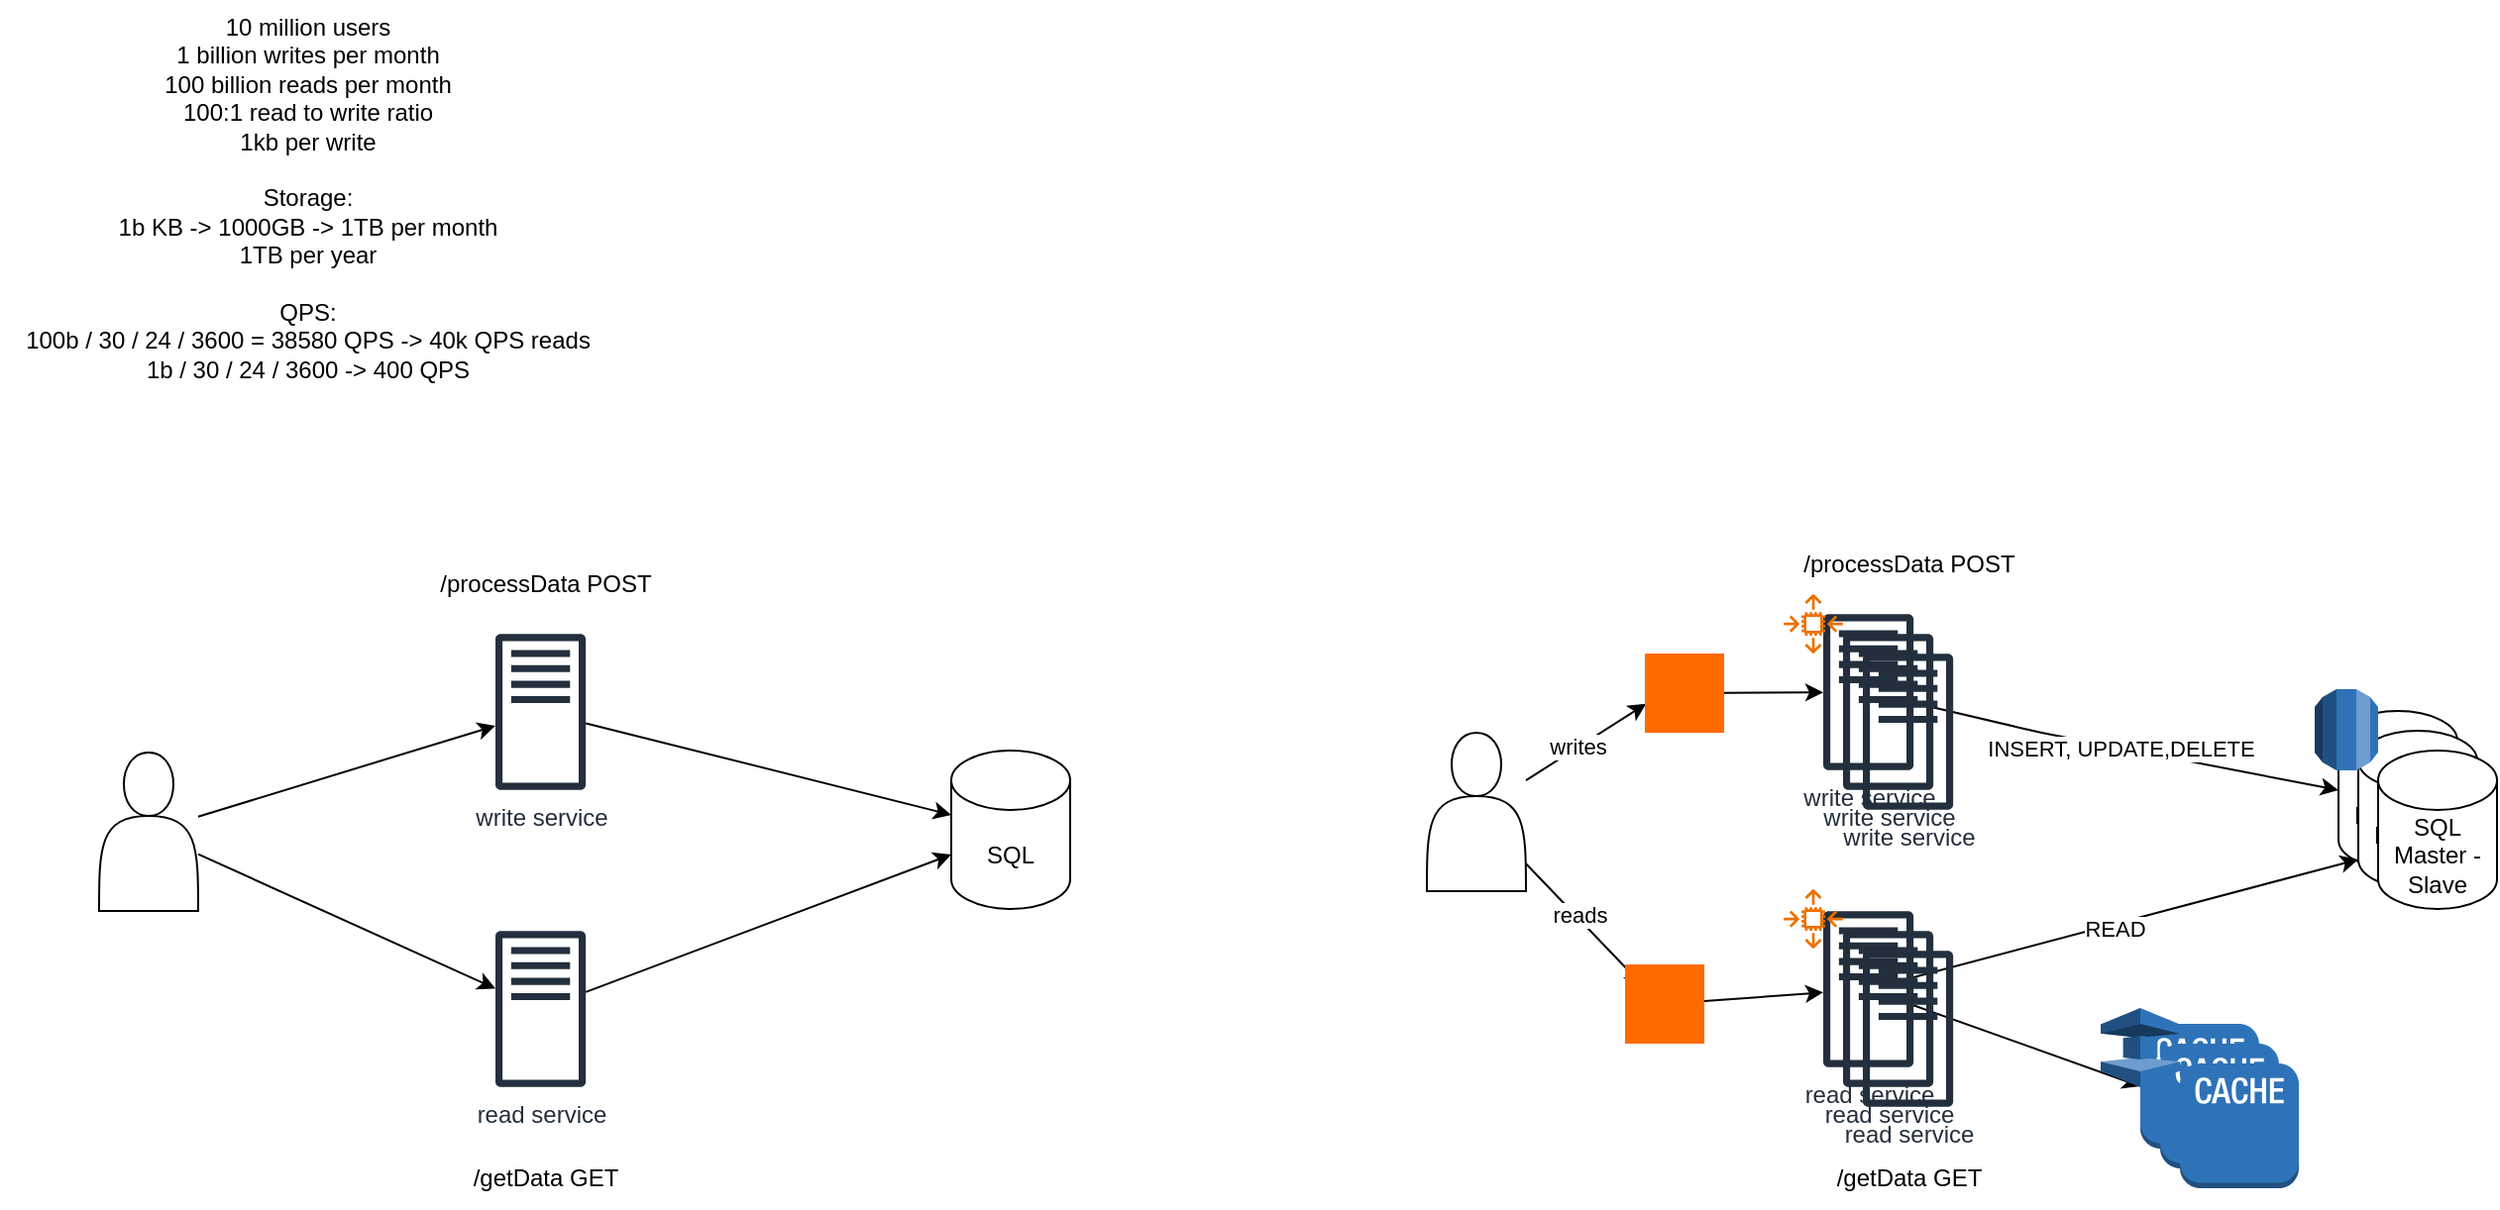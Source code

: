 <mxfile>
    <diagram id="rHdON2VDD3rT1OycfTKl" name="Page-1">
        <mxGraphModel dx="1086" dy="997" grid="1" gridSize="10" guides="1" tooltips="1" connect="1" arrows="1" fold="1" page="1" pageScale="1" pageWidth="850" pageHeight="1100" math="0" shadow="0">
            <root>
                <mxCell id="0"/>
                <mxCell id="1" parent="0"/>
                <mxCell id="2" value="&lt;div&gt;10 million users&lt;/div&gt;&lt;div&gt;1 billion writes per month&lt;/div&gt;&lt;div&gt;100 billion reads per month&lt;/div&gt;&lt;div&gt;100:1 read to write ratio&lt;/div&gt;&lt;div&gt;1kb per write&lt;/div&gt;&lt;div&gt;&lt;br&gt;&lt;/div&gt;&lt;div&gt;Storage:&lt;/div&gt;1b KB -&amp;gt; 1000GB -&amp;gt; 1TB per month&lt;div&gt;1TB per year&lt;/div&gt;&lt;div&gt;&lt;br&gt;&lt;/div&gt;&lt;div&gt;QPS:&lt;/div&gt;&lt;div&gt;100b / 30 / 24 / 3600 =&amp;nbsp;38580 QPS -&amp;gt; 40k QPS reads&lt;/div&gt;&lt;div&gt;1b / 30 / 24 / 3600 -&amp;gt; 400 QPS&lt;/div&gt;" style="text;html=1;align=center;verticalAlign=middle;resizable=0;points=[];autosize=1;strokeColor=none;fillColor=none;" vertex="1" parent="1">
                    <mxGeometry x="30" y="50" width="310" height="200" as="geometry"/>
                </mxCell>
                <mxCell id="8" style="edgeStyle=none;html=1;" edge="1" parent="1" source="4" target="13">
                    <mxGeometry relative="1" as="geometry">
                        <mxPoint x="290" y="469.555" as="targetPoint"/>
                    </mxGeometry>
                </mxCell>
                <mxCell id="14" style="edgeStyle=none;html=1;" edge="1" parent="1" source="4" target="12">
                    <mxGeometry relative="1" as="geometry"/>
                </mxCell>
                <mxCell id="4" value="" style="shape=actor;whiteSpace=wrap;html=1;" vertex="1" parent="1">
                    <mxGeometry x="80" y="430" width="50" height="80" as="geometry"/>
                </mxCell>
                <mxCell id="9" style="edgeStyle=none;html=1;" edge="1" parent="1" source="13" target="7">
                    <mxGeometry relative="1" as="geometry">
                        <mxPoint x="335.58" y="469.45" as="sourcePoint"/>
                    </mxGeometry>
                </mxCell>
                <mxCell id="6" value="/processData POST" style="text;html=1;align=center;verticalAlign=middle;resizable=0;points=[];autosize=1;strokeColor=none;fillColor=none;" vertex="1" parent="1">
                    <mxGeometry x="240" y="330" width="130" height="30" as="geometry"/>
                </mxCell>
                <mxCell id="7" value="SQL" style="shape=cylinder3;whiteSpace=wrap;html=1;boundedLbl=1;backgroundOutline=1;size=15;" vertex="1" parent="1">
                    <mxGeometry x="510" y="429" width="60" height="80" as="geometry"/>
                </mxCell>
                <mxCell id="10" value="/getData GET" style="text;html=1;align=center;verticalAlign=middle;resizable=0;points=[];autosize=1;strokeColor=none;fillColor=none;" vertex="1" parent="1">
                    <mxGeometry x="255" y="630" width="100" height="30" as="geometry"/>
                </mxCell>
                <mxCell id="12" value="read service" style="sketch=0;outlineConnect=0;fontColor=#232F3E;gradientColor=none;fillColor=#232F3D;strokeColor=none;dashed=0;verticalLabelPosition=bottom;verticalAlign=top;align=center;html=1;fontSize=12;fontStyle=0;aspect=fixed;pointerEvents=1;shape=mxgraph.aws4.traditional_server;" vertex="1" parent="1">
                    <mxGeometry x="280" y="520" width="45.58" height="79" as="geometry"/>
                </mxCell>
                <mxCell id="13" value="write service" style="sketch=0;outlineConnect=0;fontColor=#232F3E;gradientColor=none;fillColor=#232F3D;strokeColor=none;dashed=0;verticalLabelPosition=bottom;verticalAlign=top;align=center;html=1;fontSize=12;fontStyle=0;aspect=fixed;pointerEvents=1;shape=mxgraph.aws4.traditional_server;" vertex="1" parent="1">
                    <mxGeometry x="280" y="370" width="45.58" height="79" as="geometry"/>
                </mxCell>
                <mxCell id="15" style="edgeStyle=none;html=1;entryX=0;entryY=0;entryDx=0;entryDy=52.5;entryPerimeter=0;" edge="1" parent="1" source="12" target="7">
                    <mxGeometry relative="1" as="geometry"/>
                </mxCell>
                <mxCell id="16" style="edgeStyle=none;html=1;entryX=0.016;entryY=0.634;entryDx=0;entryDy=0;entryPerimeter=0;" edge="1" parent="1" source="18" target="48">
                    <mxGeometry relative="1" as="geometry">
                        <mxPoint x="840" y="410" as="targetPoint"/>
                    </mxGeometry>
                </mxCell>
                <mxCell id="45" value="writes" style="edgeLabel;html=1;align=center;verticalAlign=middle;resizable=0;points=[];" vertex="1" connectable="0" parent="16">
                    <mxGeometry x="-0.133" y="1" relative="1" as="geometry">
                        <mxPoint as="offset"/>
                    </mxGeometry>
                </mxCell>
                <mxCell id="28" style="edgeStyle=none;html=1;entryX=0.216;entryY=0.259;entryDx=0;entryDy=0;entryPerimeter=0;" edge="1" parent="1" source="18" target="50">
                    <mxGeometry relative="1" as="geometry">
                        <mxPoint x="840" y="500" as="targetPoint"/>
                    </mxGeometry>
                </mxCell>
                <mxCell id="46" value="reads" style="edgeLabel;html=1;align=center;verticalAlign=middle;resizable=0;points=[];" vertex="1" connectable="0" parent="28">
                    <mxGeometry x="-0.13" y="1" relative="1" as="geometry">
                        <mxPoint as="offset"/>
                    </mxGeometry>
                </mxCell>
                <mxCell id="18" value="" style="shape=actor;whiteSpace=wrap;html=1;" vertex="1" parent="1">
                    <mxGeometry x="750" y="420" width="50" height="80" as="geometry"/>
                </mxCell>
                <mxCell id="19" style="edgeStyle=none;html=1;entryX=0;entryY=0.5;entryDx=0;entryDy=0;entryPerimeter=0;" edge="1" parent="1" source="24" target="21">
                    <mxGeometry relative="1" as="geometry">
                        <mxPoint x="1005.58" y="459.45" as="sourcePoint"/>
                        <mxPoint x="1120" y="430" as="targetPoint"/>
                        <Array as="points">
                            <mxPoint x="1060" y="420"/>
                        </Array>
                    </mxGeometry>
                </mxCell>
                <mxCell id="41" value="INSERT, UPDATE,DELETE" style="edgeLabel;html=1;align=center;verticalAlign=middle;resizable=0;points=[];" vertex="1" connectable="0" parent="19">
                    <mxGeometry x="-0.025" relative="1" as="geometry">
                        <mxPoint as="offset"/>
                    </mxGeometry>
                </mxCell>
                <mxCell id="20" value="/processData POST" style="text;html=1;align=center;verticalAlign=middle;resizable=0;points=[];autosize=1;strokeColor=none;fillColor=none;" vertex="1" parent="1">
                    <mxGeometry x="927.79" y="320" width="130" height="30" as="geometry"/>
                </mxCell>
                <mxCell id="21" value="SQL Master - Slave" style="shape=cylinder3;whiteSpace=wrap;html=1;boundedLbl=1;backgroundOutline=1;size=15;" vertex="1" parent="1">
                    <mxGeometry x="1210" y="409" width="60" height="80" as="geometry"/>
                </mxCell>
                <mxCell id="22" value="/getData GET" style="text;html=1;align=center;verticalAlign=middle;resizable=0;points=[];autosize=1;strokeColor=none;fillColor=none;" vertex="1" parent="1">
                    <mxGeometry x="942.79" y="630" width="100" height="30" as="geometry"/>
                </mxCell>
                <mxCell id="31" style="edgeStyle=none;html=1;entryX=0;entryY=1;entryDx=0;entryDy=-15;entryPerimeter=0;" edge="1" parent="1" source="23" target="38">
                    <mxGeometry relative="1" as="geometry">
                        <mxPoint x="1110" y="500" as="targetPoint"/>
                    </mxGeometry>
                </mxCell>
                <mxCell id="40" value="READ" style="edgeLabel;html=1;align=center;verticalAlign=middle;resizable=0;points=[];" vertex="1" connectable="0" parent="31">
                    <mxGeometry x="-0.1" y="-2" relative="1" as="geometry">
                        <mxPoint as="offset"/>
                    </mxGeometry>
                </mxCell>
                <mxCell id="23" value="read service" style="sketch=0;outlineConnect=0;fontColor=#232F3E;gradientColor=none;fillColor=#232F3D;strokeColor=none;dashed=0;verticalLabelPosition=bottom;verticalAlign=top;align=center;html=1;fontSize=12;fontStyle=0;aspect=fixed;pointerEvents=1;shape=mxgraph.aws4.traditional_server;" vertex="1" parent="1">
                    <mxGeometry x="950" y="510" width="45.58" height="79" as="geometry"/>
                </mxCell>
                <mxCell id="24" value="write service" style="sketch=0;outlineConnect=0;fontColor=#232F3E;gradientColor=none;fillColor=#232F3D;strokeColor=none;dashed=0;verticalLabelPosition=bottom;verticalAlign=top;align=center;html=1;fontSize=12;fontStyle=0;aspect=fixed;pointerEvents=1;shape=mxgraph.aws4.traditional_server;" vertex="1" parent="1">
                    <mxGeometry x="950" y="360" width="45.58" height="79" as="geometry"/>
                </mxCell>
                <mxCell id="25" style="edgeStyle=none;html=1;entryX=0;entryY=0.5;entryDx=0;entryDy=0;entryPerimeter=0;" edge="1" parent="1" source="23" target="29">
                    <mxGeometry relative="1" as="geometry">
                        <mxPoint x="1140" y="540" as="targetPoint"/>
                    </mxGeometry>
                </mxCell>
                <mxCell id="29" value="" style="outlineConnect=0;dashed=0;verticalLabelPosition=bottom;verticalAlign=top;align=center;html=1;shape=mxgraph.aws3.cache_node;fillColor=#2E73B8;gradientColor=none;" vertex="1" parent="1">
                    <mxGeometry x="1110" y="567" width="60" height="63" as="geometry"/>
                </mxCell>
                <mxCell id="32" value="read service" style="sketch=0;outlineConnect=0;fontColor=#232F3E;gradientColor=none;fillColor=#232F3D;strokeColor=none;dashed=0;verticalLabelPosition=bottom;verticalAlign=top;align=center;html=1;fontSize=12;fontStyle=0;aspect=fixed;pointerEvents=1;shape=mxgraph.aws4.traditional_server;" vertex="1" parent="1">
                    <mxGeometry x="960" y="520" width="45.58" height="79" as="geometry"/>
                </mxCell>
                <mxCell id="33" value="read service" style="sketch=0;outlineConnect=0;fontColor=#232F3E;gradientColor=none;fillColor=#232F3D;strokeColor=none;dashed=0;verticalLabelPosition=bottom;verticalAlign=top;align=center;html=1;fontSize=12;fontStyle=0;aspect=fixed;pointerEvents=1;shape=mxgraph.aws4.traditional_server;" vertex="1" parent="1">
                    <mxGeometry x="970" y="530" width="45.58" height="79" as="geometry"/>
                </mxCell>
                <mxCell id="34" value="write service" style="sketch=0;outlineConnect=0;fontColor=#232F3E;gradientColor=none;fillColor=#232F3D;strokeColor=none;dashed=0;verticalLabelPosition=bottom;verticalAlign=top;align=center;html=1;fontSize=12;fontStyle=0;aspect=fixed;pointerEvents=1;shape=mxgraph.aws4.traditional_server;" vertex="1" parent="1">
                    <mxGeometry x="960" y="370" width="45.58" height="79" as="geometry"/>
                </mxCell>
                <mxCell id="35" value="write service" style="sketch=0;outlineConnect=0;fontColor=#232F3E;gradientColor=none;fillColor=#232F3D;strokeColor=none;dashed=0;verticalLabelPosition=bottom;verticalAlign=top;align=center;html=1;fontSize=12;fontStyle=0;aspect=fixed;pointerEvents=1;shape=mxgraph.aws4.traditional_server;" vertex="1" parent="1">
                    <mxGeometry x="970" y="380" width="45.58" height="79" as="geometry"/>
                </mxCell>
                <mxCell id="36" value="" style="sketch=0;outlineConnect=0;fontColor=#232F3E;gradientColor=none;fillColor=#ED7100;strokeColor=none;dashed=0;verticalLabelPosition=bottom;verticalAlign=top;align=center;html=1;fontSize=12;fontStyle=0;aspect=fixed;pointerEvents=1;shape=mxgraph.aws4.auto_scaling2;" vertex="1" parent="1">
                    <mxGeometry x="930" y="350" width="30" height="30" as="geometry"/>
                </mxCell>
                <mxCell id="37" value="" style="sketch=0;outlineConnect=0;fontColor=#232F3E;gradientColor=none;fillColor=#ED7100;strokeColor=none;dashed=0;verticalLabelPosition=bottom;verticalAlign=top;align=center;html=1;fontSize=12;fontStyle=0;aspect=fixed;pointerEvents=1;shape=mxgraph.aws4.auto_scaling2;" vertex="1" parent="1">
                    <mxGeometry x="930" y="499" width="30" height="30" as="geometry"/>
                </mxCell>
                <mxCell id="38" value="SQL Master - Slave" style="shape=cylinder3;whiteSpace=wrap;html=1;boundedLbl=1;backgroundOutline=1;size=15;" vertex="1" parent="1">
                    <mxGeometry x="1220" y="419" width="60" height="80" as="geometry"/>
                </mxCell>
                <mxCell id="39" value="SQL Master - Slave" style="shape=cylinder3;whiteSpace=wrap;html=1;boundedLbl=1;backgroundOutline=1;size=15;" vertex="1" parent="1">
                    <mxGeometry x="1230" y="429" width="60" height="80" as="geometry"/>
                </mxCell>
                <mxCell id="42" value="" style="outlineConnect=0;dashed=0;verticalLabelPosition=bottom;verticalAlign=top;align=center;html=1;shape=mxgraph.aws3.cache_node;fillColor=#2E73B8;gradientColor=none;" vertex="1" parent="1">
                    <mxGeometry x="1120" y="577" width="60" height="63" as="geometry"/>
                </mxCell>
                <mxCell id="43" value="" style="outlineConnect=0;dashed=0;verticalLabelPosition=bottom;verticalAlign=top;align=center;html=1;shape=mxgraph.aws3.cache_node;fillColor=#2E73B8;gradientColor=none;" vertex="1" parent="1">
                    <mxGeometry x="1130" y="587" width="60" height="63" as="geometry"/>
                </mxCell>
                <mxCell id="44" value="" style="outlineConnect=0;dashed=0;verticalLabelPosition=bottom;verticalAlign=top;align=center;html=1;shape=mxgraph.aws3.elasticache;fillColor=#2E73B8;gradientColor=none;" vertex="1" parent="1">
                    <mxGeometry x="1090" y="559" width="40" height="40" as="geometry"/>
                </mxCell>
                <mxCell id="47" value="" style="outlineConnect=0;dashed=0;verticalLabelPosition=bottom;verticalAlign=top;align=center;html=1;shape=mxgraph.aws3.rds;fillColor=#2E73B8;gradientColor=none;" vertex="1" parent="1">
                    <mxGeometry x="1198" y="398" width="32" height="41" as="geometry"/>
                </mxCell>
                <mxCell id="49" style="edgeStyle=none;html=1;" edge="1" parent="1" source="48" target="24">
                    <mxGeometry relative="1" as="geometry"/>
                </mxCell>
                <mxCell id="48" value="" style="points=[];aspect=fixed;html=1;align=center;shadow=0;dashed=0;fillColor=#FF6A00;strokeColor=none;shape=mxgraph.alibaba_cloud.alb_application_load_balancer_02;" vertex="1" parent="1">
                    <mxGeometry x="860" y="380" width="40" height="40" as="geometry"/>
                </mxCell>
                <mxCell id="51" style="edgeStyle=none;html=1;" edge="1" parent="1" source="50" target="23">
                    <mxGeometry relative="1" as="geometry"/>
                </mxCell>
                <mxCell id="50" value="" style="points=[];aspect=fixed;html=1;align=center;shadow=0;dashed=0;fillColor=#FF6A00;strokeColor=none;shape=mxgraph.alibaba_cloud.alb_application_load_balancer_02;" vertex="1" parent="1">
                    <mxGeometry x="850" y="537" width="40" height="40" as="geometry"/>
                </mxCell>
            </root>
        </mxGraphModel>
    </diagram>
</mxfile>